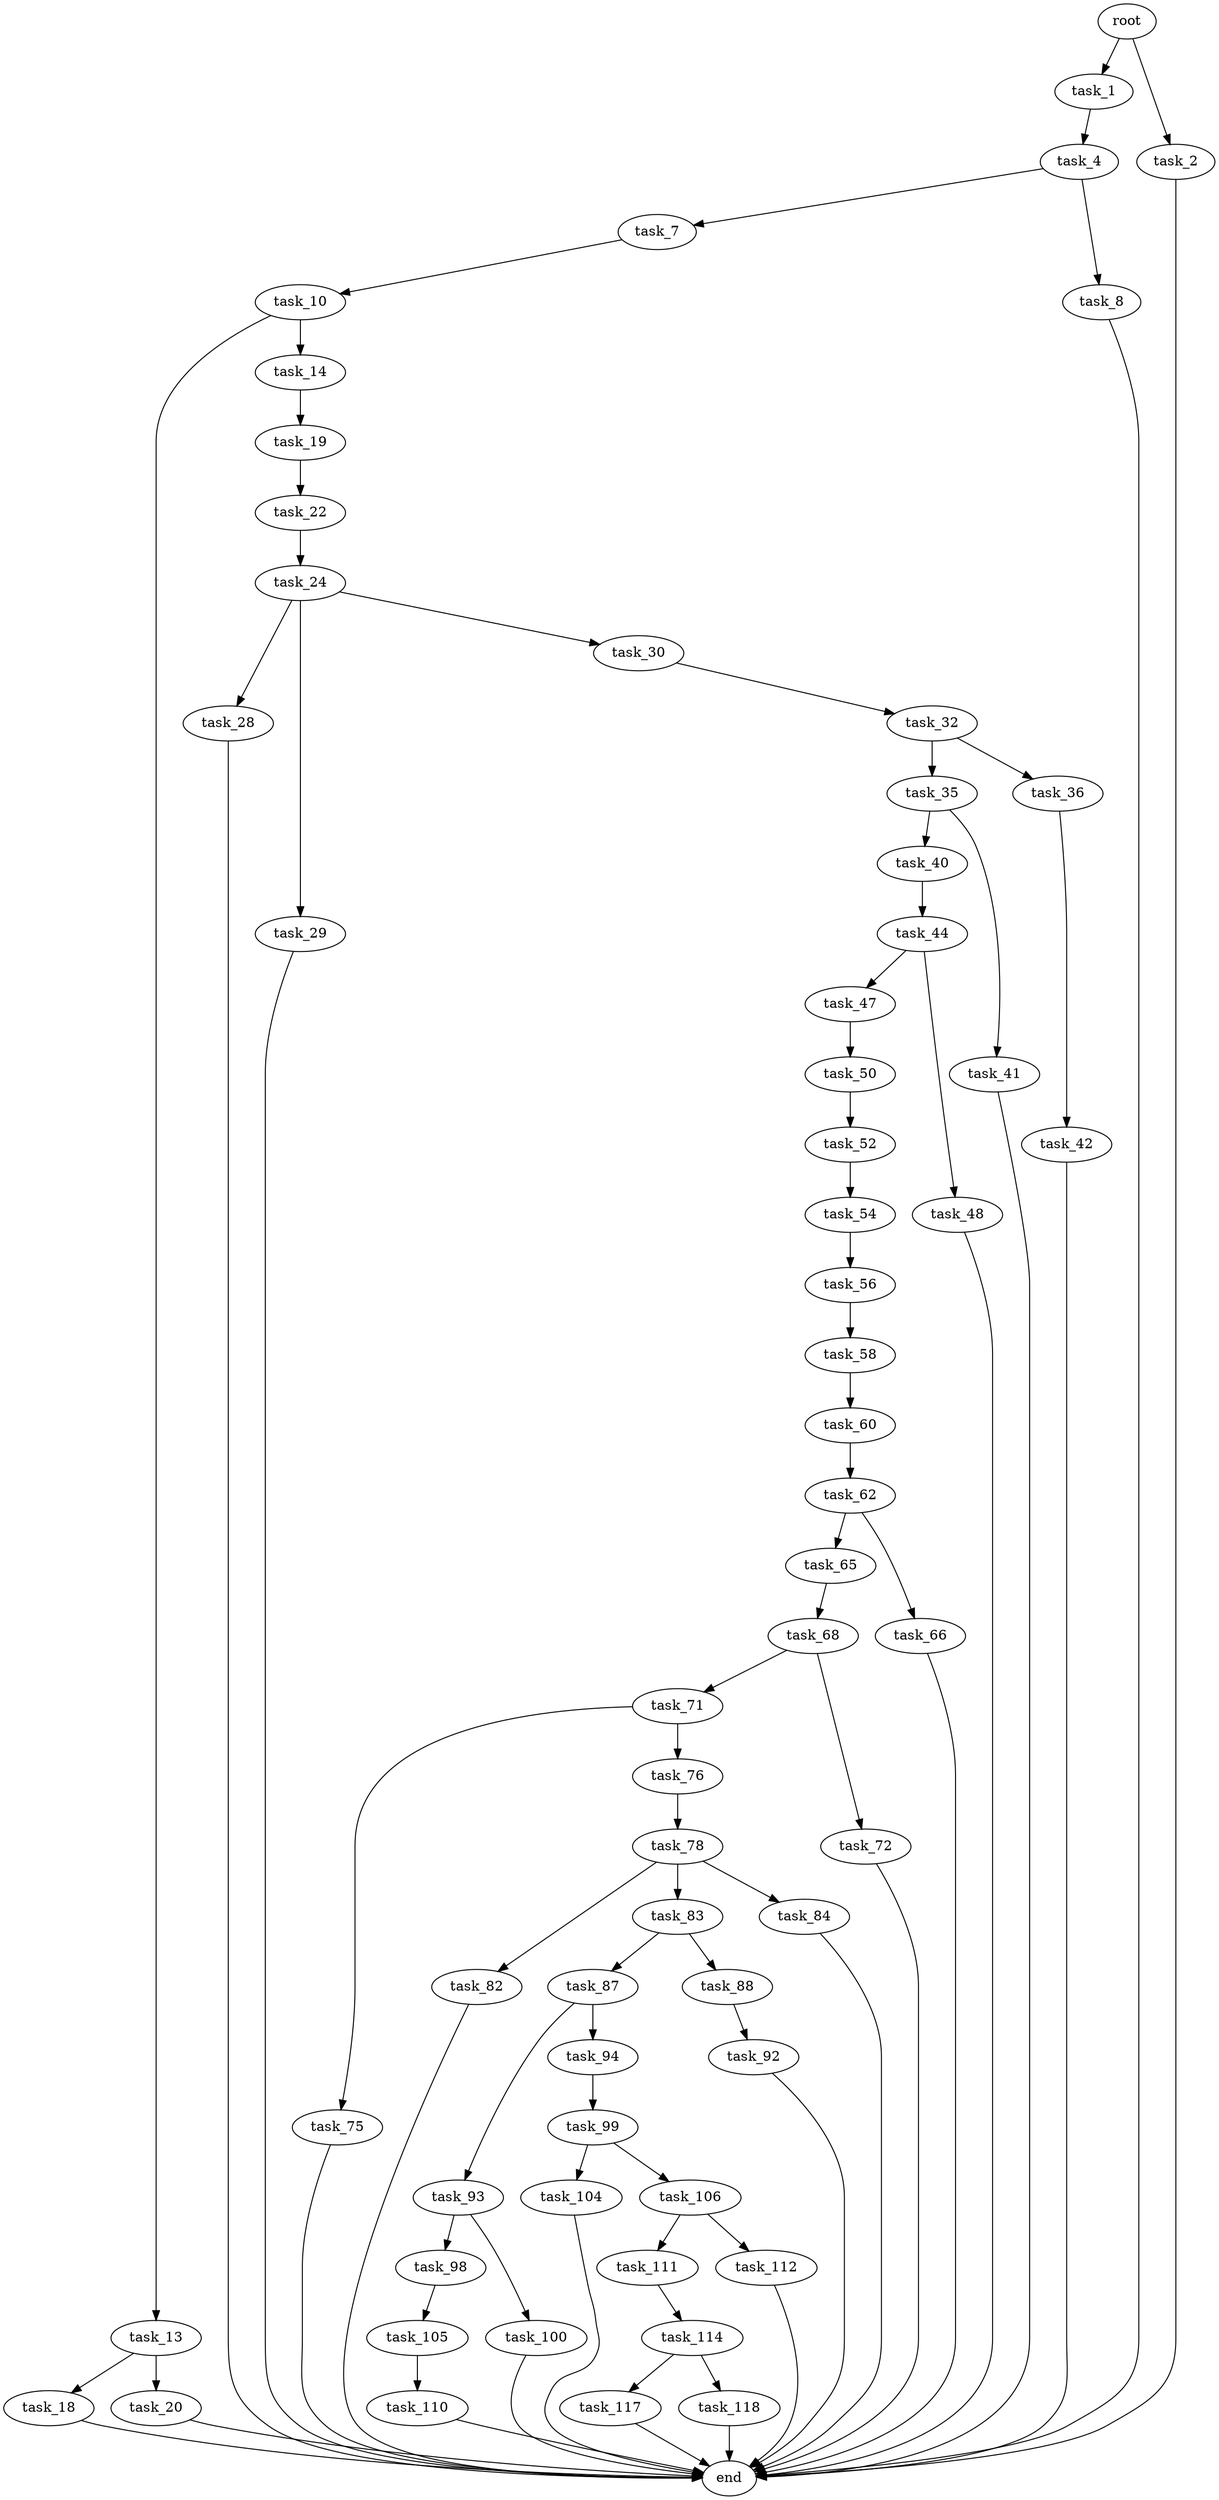 digraph G {
  root [size="0.000000"];
  task_1 [size="17586438556.000000"];
  task_2 [size="12152627680.000000"];
  task_4 [size="134217728000.000000"];
  task_7 [size="45132958208.000000"];
  task_8 [size="549755813888.000000"];
  task_10 [size="25978391810.000000"];
  task_13 [size="15538094467.000000"];
  task_14 [size="231928233984.000000"];
  task_18 [size="570344700675.000000"];
  task_19 [size="533960942941.000000"];
  task_20 [size="282823302262.000000"];
  task_22 [size="25038813963.000000"];
  task_24 [size="28741900116.000000"];
  task_28 [size="28991029248.000000"];
  task_29 [size="22687556554.000000"];
  task_30 [size="7136931748.000000"];
  task_32 [size="7186178846.000000"];
  task_35 [size="30658095548.000000"];
  task_36 [size="44904553146.000000"];
  task_40 [size="24546080414.000000"];
  task_41 [size="28991029248.000000"];
  task_42 [size="52791322641.000000"];
  task_44 [size="123257505307.000000"];
  task_47 [size="432902979730.000000"];
  task_48 [size="1073741824000.000000"];
  task_50 [size="827774077032.000000"];
  task_52 [size="134217728000.000000"];
  task_54 [size="8227882070.000000"];
  task_56 [size="18377458145.000000"];
  task_58 [size="1396259802135.000000"];
  task_60 [size="74119043759.000000"];
  task_62 [size="19520614212.000000"];
  task_65 [size="778057123.000000"];
  task_66 [size="7581594908.000000"];
  task_68 [size="12588848511.000000"];
  task_71 [size="78154017938.000000"];
  task_72 [size="16159712359.000000"];
  task_75 [size="1417535191664.000000"];
  task_76 [size="6358654184.000000"];
  task_78 [size="782757789696.000000"];
  task_82 [size="661030389.000000"];
  task_83 [size="1461164144.000000"];
  task_84 [size="28991029248.000000"];
  task_87 [size="17944458425.000000"];
  task_88 [size="8589934592.000000"];
  task_92 [size="368293445632.000000"];
  task_93 [size="11557661193.000000"];
  task_94 [size="119948020015.000000"];
  task_98 [size="782757789696.000000"];
  task_99 [size="20691500918.000000"];
  task_100 [size="58157103282.000000"];
  task_104 [size="161059564849.000000"];
  task_105 [size="368293445632.000000"];
  task_106 [size="36688985357.000000"];
  task_110 [size="34723897069.000000"];
  task_111 [size="28820110411.000000"];
  task_112 [size="8589934592.000000"];
  task_114 [size="134217728000.000000"];
  task_117 [size="41220713306.000000"];
  task_118 [size="782757789696.000000"];
  end [size="0.000000"];

  root -> task_1 [size="1.000000"];
  root -> task_2 [size="1.000000"];
  task_1 -> task_4 [size="411041792.000000"];
  task_2 -> end [size="1.000000"];
  task_4 -> task_7 [size="209715200.000000"];
  task_4 -> task_8 [size="209715200.000000"];
  task_7 -> task_10 [size="134217728.000000"];
  task_8 -> end [size="1.000000"];
  task_10 -> task_13 [size="411041792.000000"];
  task_10 -> task_14 [size="411041792.000000"];
  task_13 -> task_18 [size="411041792.000000"];
  task_13 -> task_20 [size="411041792.000000"];
  task_14 -> task_19 [size="301989888.000000"];
  task_18 -> end [size="1.000000"];
  task_19 -> task_22 [size="838860800.000000"];
  task_20 -> end [size="1.000000"];
  task_22 -> task_24 [size="75497472.000000"];
  task_24 -> task_28 [size="75497472.000000"];
  task_24 -> task_29 [size="75497472.000000"];
  task_24 -> task_30 [size="75497472.000000"];
  task_28 -> end [size="1.000000"];
  task_29 -> end [size="1.000000"];
  task_30 -> task_32 [size="301989888.000000"];
  task_32 -> task_35 [size="679477248.000000"];
  task_32 -> task_36 [size="679477248.000000"];
  task_35 -> task_40 [size="134217728.000000"];
  task_35 -> task_41 [size="134217728.000000"];
  task_36 -> task_42 [size="33554432.000000"];
  task_40 -> task_44 [size="33554432.000000"];
  task_41 -> end [size="1.000000"];
  task_42 -> end [size="1.000000"];
  task_44 -> task_47 [size="209715200.000000"];
  task_44 -> task_48 [size="209715200.000000"];
  task_47 -> task_50 [size="411041792.000000"];
  task_48 -> end [size="1.000000"];
  task_50 -> task_52 [size="679477248.000000"];
  task_52 -> task_54 [size="209715200.000000"];
  task_54 -> task_56 [size="134217728.000000"];
  task_56 -> task_58 [size="33554432.000000"];
  task_58 -> task_60 [size="838860800.000000"];
  task_60 -> task_62 [size="209715200.000000"];
  task_62 -> task_65 [size="411041792.000000"];
  task_62 -> task_66 [size="411041792.000000"];
  task_65 -> task_68 [size="33554432.000000"];
  task_66 -> end [size="1.000000"];
  task_68 -> task_71 [size="209715200.000000"];
  task_68 -> task_72 [size="209715200.000000"];
  task_71 -> task_75 [size="301989888.000000"];
  task_71 -> task_76 [size="301989888.000000"];
  task_72 -> end [size="1.000000"];
  task_75 -> end [size="1.000000"];
  task_76 -> task_78 [size="134217728.000000"];
  task_78 -> task_82 [size="679477248.000000"];
  task_78 -> task_83 [size="679477248.000000"];
  task_78 -> task_84 [size="679477248.000000"];
  task_82 -> end [size="1.000000"];
  task_83 -> task_87 [size="33554432.000000"];
  task_83 -> task_88 [size="33554432.000000"];
  task_84 -> end [size="1.000000"];
  task_87 -> task_93 [size="33554432.000000"];
  task_87 -> task_94 [size="33554432.000000"];
  task_88 -> task_92 [size="33554432.000000"];
  task_92 -> end [size="1.000000"];
  task_93 -> task_98 [size="411041792.000000"];
  task_93 -> task_100 [size="411041792.000000"];
  task_94 -> task_99 [size="301989888.000000"];
  task_98 -> task_105 [size="679477248.000000"];
  task_99 -> task_104 [size="411041792.000000"];
  task_99 -> task_106 [size="411041792.000000"];
  task_100 -> end [size="1.000000"];
  task_104 -> end [size="1.000000"];
  task_105 -> task_110 [size="411041792.000000"];
  task_106 -> task_111 [size="679477248.000000"];
  task_106 -> task_112 [size="679477248.000000"];
  task_110 -> end [size="1.000000"];
  task_111 -> task_114 [size="536870912.000000"];
  task_112 -> end [size="1.000000"];
  task_114 -> task_117 [size="209715200.000000"];
  task_114 -> task_118 [size="209715200.000000"];
  task_117 -> end [size="1.000000"];
  task_118 -> end [size="1.000000"];
}
